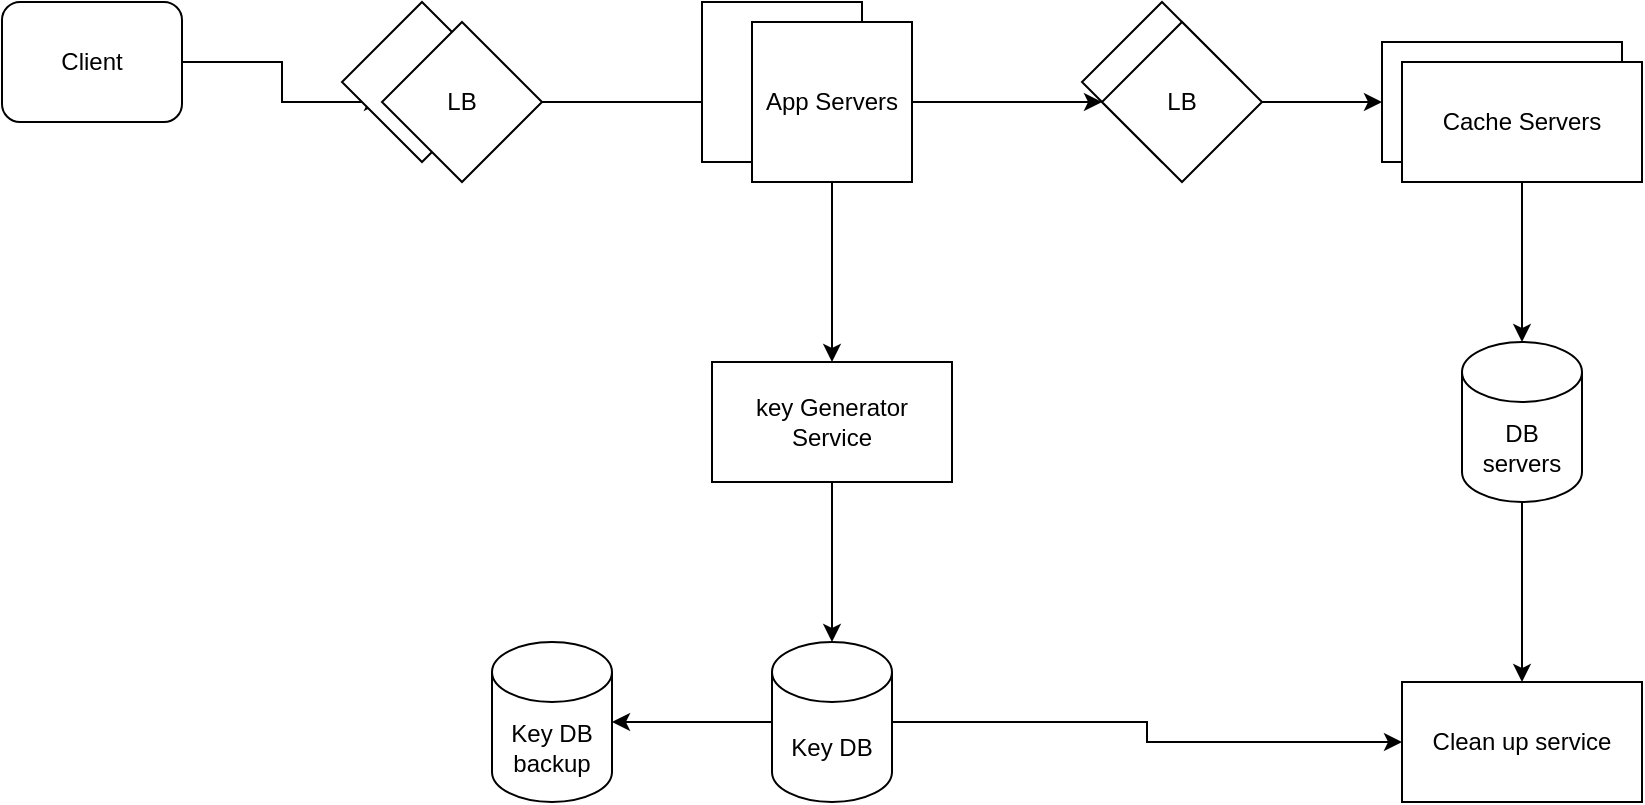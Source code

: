 <mxfile version="15.0.6" type="github">
  <diagram id="gDCGYpW3E4Ne-9U0l0Yt" name="Page-1">
    <mxGraphModel dx="1038" dy="489" grid="1" gridSize="10" guides="1" tooltips="1" connect="1" arrows="1" fold="1" page="1" pageScale="1" pageWidth="850" pageHeight="1100" math="0" shadow="0">
      <root>
        <mxCell id="0" />
        <mxCell id="1" parent="0" />
        <mxCell id="4dQCmojssL_X8iTROy7i-14" value="" style="edgeStyle=orthogonalEdgeStyle;rounded=0;orthogonalLoop=1;jettySize=auto;html=1;" edge="1" parent="1" source="4dQCmojssL_X8iTROy7i-1" target="4dQCmojssL_X8iTROy7i-3">
          <mxGeometry relative="1" as="geometry" />
        </mxCell>
        <mxCell id="4dQCmojssL_X8iTROy7i-1" value="Client" style="rounded=1;whiteSpace=wrap;html=1;" vertex="1" parent="1">
          <mxGeometry x="10" y="120" width="90" height="60" as="geometry" />
        </mxCell>
        <mxCell id="4dQCmojssL_X8iTROy7i-2" value="" style="rhombus;whiteSpace=wrap;html=1;" vertex="1" parent="1">
          <mxGeometry x="180" y="120" width="80" height="80" as="geometry" />
        </mxCell>
        <mxCell id="4dQCmojssL_X8iTROy7i-19" value="" style="edgeStyle=orthogonalEdgeStyle;rounded=0;orthogonalLoop=1;jettySize=auto;html=1;" edge="1" parent="1" source="4dQCmojssL_X8iTROy7i-3" target="4dQCmojssL_X8iTROy7i-6">
          <mxGeometry relative="1" as="geometry" />
        </mxCell>
        <mxCell id="4dQCmojssL_X8iTROy7i-3" value="LB" style="rhombus;whiteSpace=wrap;html=1;" vertex="1" parent="1">
          <mxGeometry x="200" y="130" width="80" height="80" as="geometry" />
        </mxCell>
        <mxCell id="4dQCmojssL_X8iTROy7i-4" value="" style="whiteSpace=wrap;html=1;aspect=fixed;" vertex="1" parent="1">
          <mxGeometry x="360" y="120" width="80" height="80" as="geometry" />
        </mxCell>
        <mxCell id="4dQCmojssL_X8iTROy7i-20" value="" style="edgeStyle=orthogonalEdgeStyle;rounded=0;orthogonalLoop=1;jettySize=auto;html=1;" edge="1" parent="1" source="4dQCmojssL_X8iTROy7i-6" target="4dQCmojssL_X8iTROy7i-9">
          <mxGeometry relative="1" as="geometry" />
        </mxCell>
        <mxCell id="4dQCmojssL_X8iTROy7i-28" value="" style="edgeStyle=orthogonalEdgeStyle;rounded=0;orthogonalLoop=1;jettySize=auto;html=1;" edge="1" parent="1" source="4dQCmojssL_X8iTROy7i-6" target="4dQCmojssL_X8iTROy7i-27">
          <mxGeometry relative="1" as="geometry" />
        </mxCell>
        <mxCell id="4dQCmojssL_X8iTROy7i-6" value="App Servers" style="whiteSpace=wrap;html=1;aspect=fixed;" vertex="1" parent="1">
          <mxGeometry x="385" y="130" width="80" height="80" as="geometry" />
        </mxCell>
        <mxCell id="4dQCmojssL_X8iTROy7i-8" value="" style="rhombus;whiteSpace=wrap;html=1;" vertex="1" parent="1">
          <mxGeometry x="550" y="120" width="80" height="80" as="geometry" />
        </mxCell>
        <mxCell id="4dQCmojssL_X8iTROy7i-24" value="" style="edgeStyle=orthogonalEdgeStyle;rounded=0;orthogonalLoop=1;jettySize=auto;html=1;" edge="1" parent="1" source="4dQCmojssL_X8iTROy7i-9" target="4dQCmojssL_X8iTROy7i-23">
          <mxGeometry relative="1" as="geometry" />
        </mxCell>
        <mxCell id="4dQCmojssL_X8iTROy7i-9" value="LB" style="rhombus;whiteSpace=wrap;html=1;" vertex="1" parent="1">
          <mxGeometry x="560" y="130" width="80" height="80" as="geometry" />
        </mxCell>
        <mxCell id="4dQCmojssL_X8iTROy7i-32" value="" style="edgeStyle=orthogonalEdgeStyle;rounded=0;orthogonalLoop=1;jettySize=auto;html=1;" edge="1" parent="1" source="4dQCmojssL_X8iTROy7i-12">
          <mxGeometry relative="1" as="geometry">
            <mxPoint x="770" y="460" as="targetPoint" />
          </mxGeometry>
        </mxCell>
        <mxCell id="4dQCmojssL_X8iTROy7i-12" value="DB servers" style="shape=cylinder3;whiteSpace=wrap;html=1;boundedLbl=1;backgroundOutline=1;size=15;" vertex="1" parent="1">
          <mxGeometry x="740" y="290" width="60" height="80" as="geometry" />
        </mxCell>
        <mxCell id="4dQCmojssL_X8iTROy7i-23" value="" style="whiteSpace=wrap;html=1;" vertex="1" parent="1">
          <mxGeometry x="700" y="140" width="120" height="60" as="geometry" />
        </mxCell>
        <mxCell id="4dQCmojssL_X8iTROy7i-26" value="" style="edgeStyle=orthogonalEdgeStyle;rounded=0;orthogonalLoop=1;jettySize=auto;html=1;" edge="1" parent="1" source="4dQCmojssL_X8iTROy7i-25" target="4dQCmojssL_X8iTROy7i-12">
          <mxGeometry relative="1" as="geometry" />
        </mxCell>
        <mxCell id="4dQCmojssL_X8iTROy7i-25" value="Cache Servers" style="whiteSpace=wrap;html=1;" vertex="1" parent="1">
          <mxGeometry x="710" y="150" width="120" height="60" as="geometry" />
        </mxCell>
        <mxCell id="4dQCmojssL_X8iTROy7i-30" value="" style="edgeStyle=orthogonalEdgeStyle;rounded=0;orthogonalLoop=1;jettySize=auto;html=1;" edge="1" parent="1" source="4dQCmojssL_X8iTROy7i-27" target="4dQCmojssL_X8iTROy7i-29">
          <mxGeometry relative="1" as="geometry" />
        </mxCell>
        <mxCell id="4dQCmojssL_X8iTROy7i-27" value="key Generator Service" style="whiteSpace=wrap;html=1;" vertex="1" parent="1">
          <mxGeometry x="365" y="300" width="120" height="60" as="geometry" />
        </mxCell>
        <mxCell id="4dQCmojssL_X8iTROy7i-34" value="" style="edgeStyle=orthogonalEdgeStyle;rounded=0;orthogonalLoop=1;jettySize=auto;html=1;" edge="1" parent="1" source="4dQCmojssL_X8iTROy7i-29" target="4dQCmojssL_X8iTROy7i-33">
          <mxGeometry relative="1" as="geometry" />
        </mxCell>
        <mxCell id="4dQCmojssL_X8iTROy7i-36" value="" style="edgeStyle=orthogonalEdgeStyle;rounded=0;orthogonalLoop=1;jettySize=auto;html=1;" edge="1" parent="1" source="4dQCmojssL_X8iTROy7i-29" target="4dQCmojssL_X8iTROy7i-35">
          <mxGeometry relative="1" as="geometry" />
        </mxCell>
        <mxCell id="4dQCmojssL_X8iTROy7i-29" value="Key DB" style="shape=cylinder3;whiteSpace=wrap;html=1;boundedLbl=1;backgroundOutline=1;size=15;" vertex="1" parent="1">
          <mxGeometry x="395" y="440" width="60" height="80" as="geometry" />
        </mxCell>
        <mxCell id="4dQCmojssL_X8iTROy7i-33" value="Clean up service" style="whiteSpace=wrap;html=1;" vertex="1" parent="1">
          <mxGeometry x="710" y="460" width="120" height="60" as="geometry" />
        </mxCell>
        <mxCell id="4dQCmojssL_X8iTROy7i-35" value="Key DB backup" style="shape=cylinder3;whiteSpace=wrap;html=1;boundedLbl=1;backgroundOutline=1;size=15;" vertex="1" parent="1">
          <mxGeometry x="255" y="440" width="60" height="80" as="geometry" />
        </mxCell>
      </root>
    </mxGraphModel>
  </diagram>
</mxfile>
